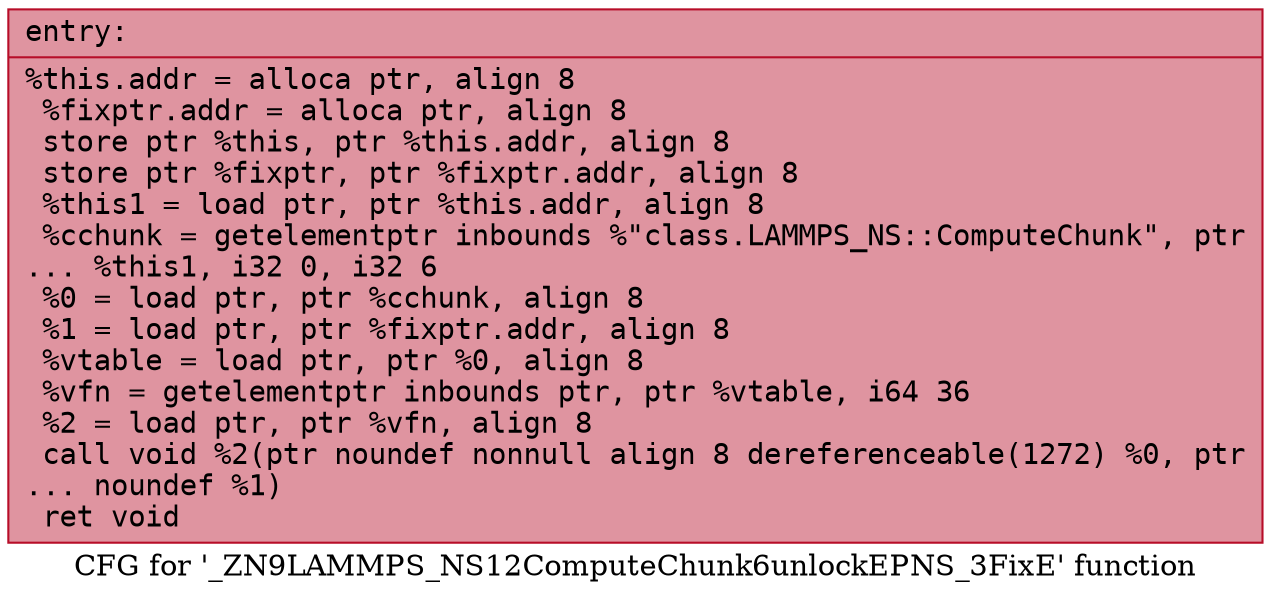 digraph "CFG for '_ZN9LAMMPS_NS12ComputeChunk6unlockEPNS_3FixE' function" {
	label="CFG for '_ZN9LAMMPS_NS12ComputeChunk6unlockEPNS_3FixE' function";

	Node0x560c4893e7c0 [shape=record,color="#b70d28ff", style=filled, fillcolor="#b70d2870" fontname="Courier",label="{entry:\l|  %this.addr = alloca ptr, align 8\l  %fixptr.addr = alloca ptr, align 8\l  store ptr %this, ptr %this.addr, align 8\l  store ptr %fixptr, ptr %fixptr.addr, align 8\l  %this1 = load ptr, ptr %this.addr, align 8\l  %cchunk = getelementptr inbounds %\"class.LAMMPS_NS::ComputeChunk\", ptr\l... %this1, i32 0, i32 6\l  %0 = load ptr, ptr %cchunk, align 8\l  %1 = load ptr, ptr %fixptr.addr, align 8\l  %vtable = load ptr, ptr %0, align 8\l  %vfn = getelementptr inbounds ptr, ptr %vtable, i64 36\l  %2 = load ptr, ptr %vfn, align 8\l  call void %2(ptr noundef nonnull align 8 dereferenceable(1272) %0, ptr\l... noundef %1)\l  ret void\l}"];
}
